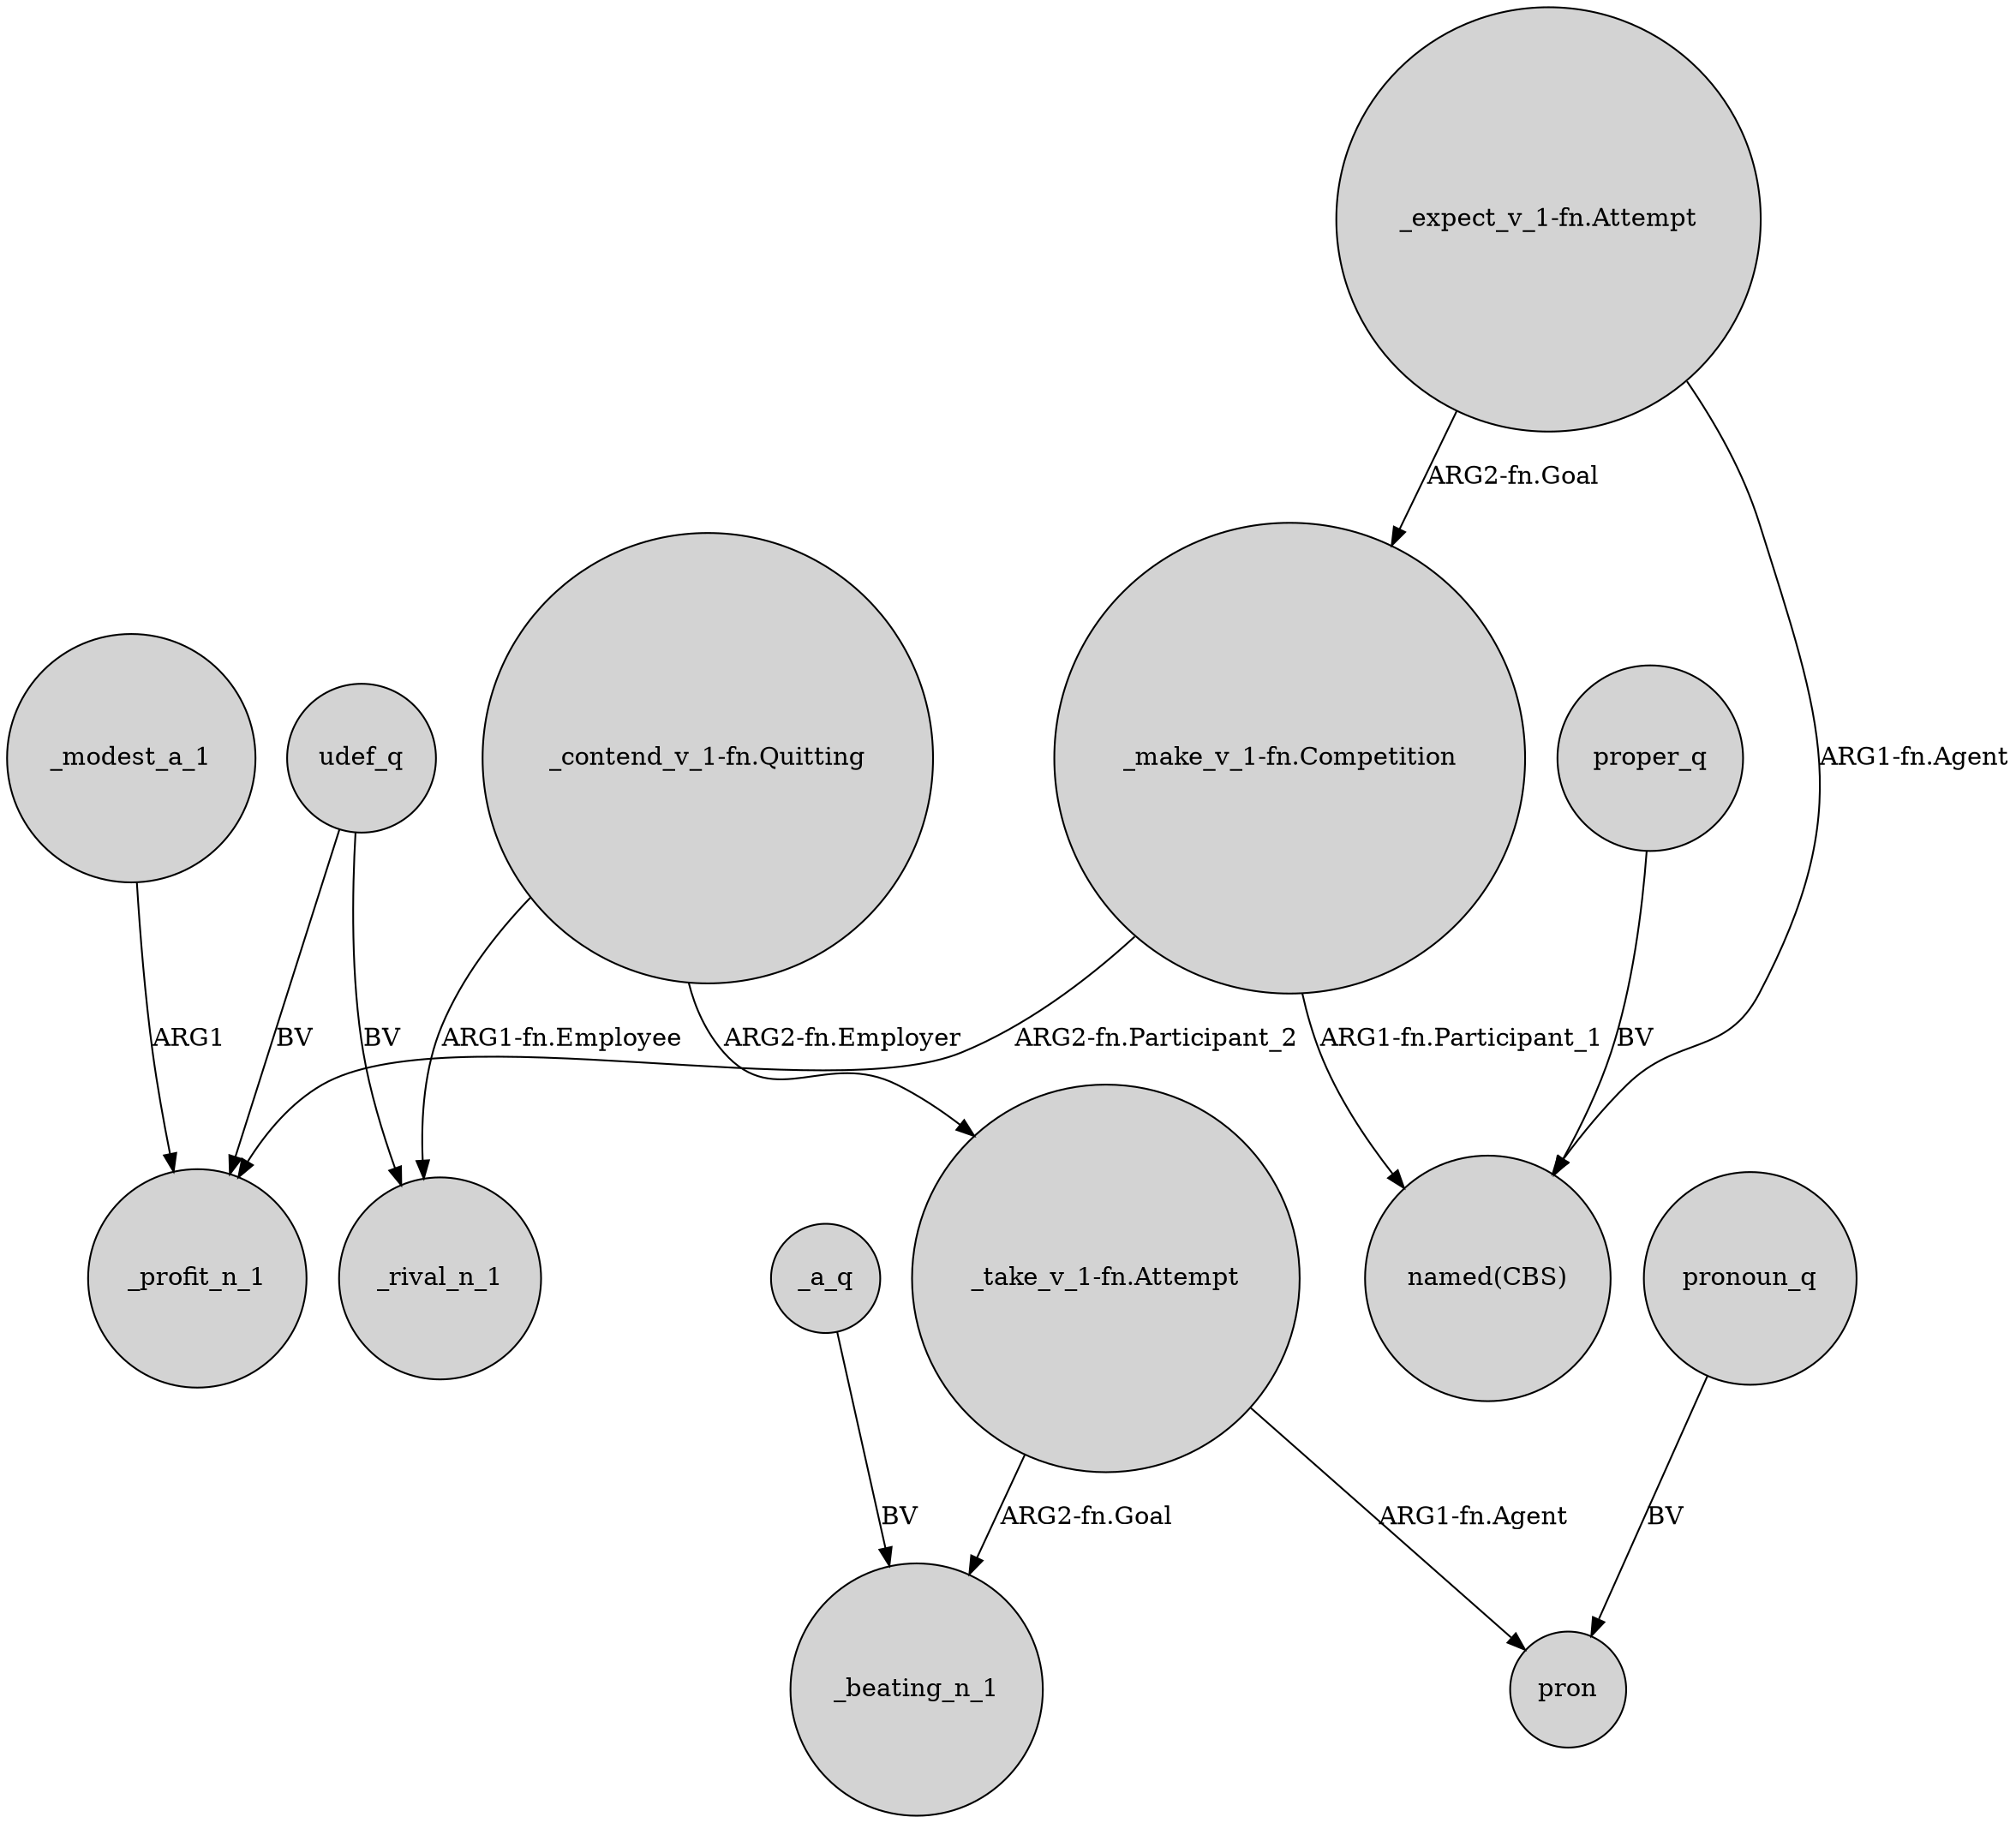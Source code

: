 digraph {
	node [shape=circle style=filled]
	udef_q -> _profit_n_1 [label=BV]
	_a_q -> _beating_n_1 [label=BV]
	proper_q -> "named(CBS)" [label=BV]
	udef_q -> _rival_n_1 [label=BV]
	"_take_v_1-fn.Attempt" -> _beating_n_1 [label="ARG2-fn.Goal"]
	"_expect_v_1-fn.Attempt" -> "_make_v_1-fn.Competition" [label="ARG2-fn.Goal"]
	"_contend_v_1-fn.Quitting" -> "_take_v_1-fn.Attempt" [label="ARG2-fn.Employer"]
	"_expect_v_1-fn.Attempt" -> "named(CBS)" [label="ARG1-fn.Agent"]
	"_make_v_1-fn.Competition" -> "named(CBS)" [label="ARG1-fn.Participant_1"]
	"_take_v_1-fn.Attempt" -> pron [label="ARG1-fn.Agent"]
	"_make_v_1-fn.Competition" -> _profit_n_1 [label="ARG2-fn.Participant_2"]
	pronoun_q -> pron [label=BV]
	_modest_a_1 -> _profit_n_1 [label=ARG1]
	"_contend_v_1-fn.Quitting" -> _rival_n_1 [label="ARG1-fn.Employee"]
}
